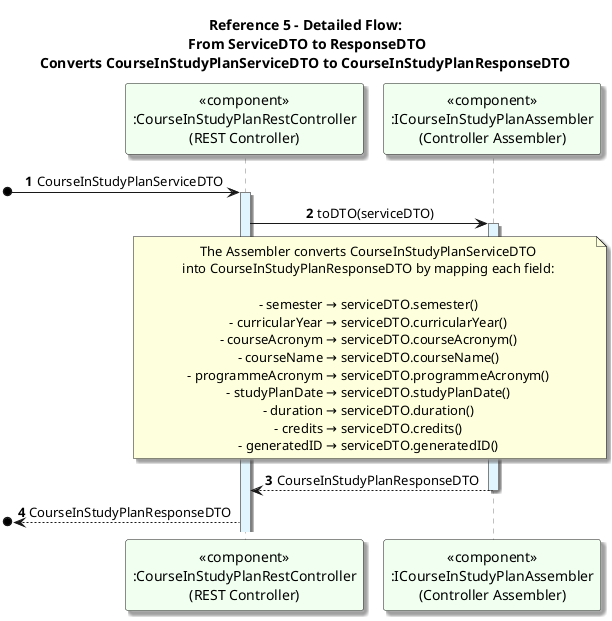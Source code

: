 @startuml
'https://plantuml.com/sequence-diagram

title Reference 5 - Detailed Flow:\n From ServiceDTO to ResponseDTO\nConverts CourseInStudyPlanServiceDTO to CourseInStudyPlanResponseDTO

autonumber

skinparam {
  ActivityPadding 2
  ActivityMargin 2
  BoxPadding 2
}
skinparam sequence {
    LifeLineBorderColor Grey
    LifeLineBackgroundColor #E1F5FE
}
skinparam defaultTextAlignment center
skinparam shadowing true

participant "<<component>>\n:CourseInStudyPlanRestController\n(REST Controller)" as Controller #honeydew
participant "<<component>>\n:ICourseInStudyPlanAssembler\n(Controller Assembler)" as Assembler #honeydew

[o-> Controller: CourseInStudyPlanServiceDTO
activate Controller
Controller -> Assembler: toDTO(serviceDTO)
activate Assembler
note over Controller, Assembler
The Assembler converts CourseInStudyPlanServiceDTO
into CourseInStudyPlanResponseDTO by mapping each field:

- semester → serviceDTO.semester()
- curricularYear → serviceDTO.curricularYear()
- courseAcronym → serviceDTO.courseAcronym()
- courseName → serviceDTO.courseName()
- programmeAcronym → serviceDTO.programmeAcronym()
- studyPlanDate → serviceDTO.studyPlanDate()
- duration → serviceDTO.duration()
- credits → serviceDTO.credits()
- generatedID → serviceDTO.generatedID()
end note



Assembler --> Controller: CourseInStudyPlanResponseDTO
deactivate Assembler
[o<--Controller: CourseInStudyPlanResponseDTO
@enduml